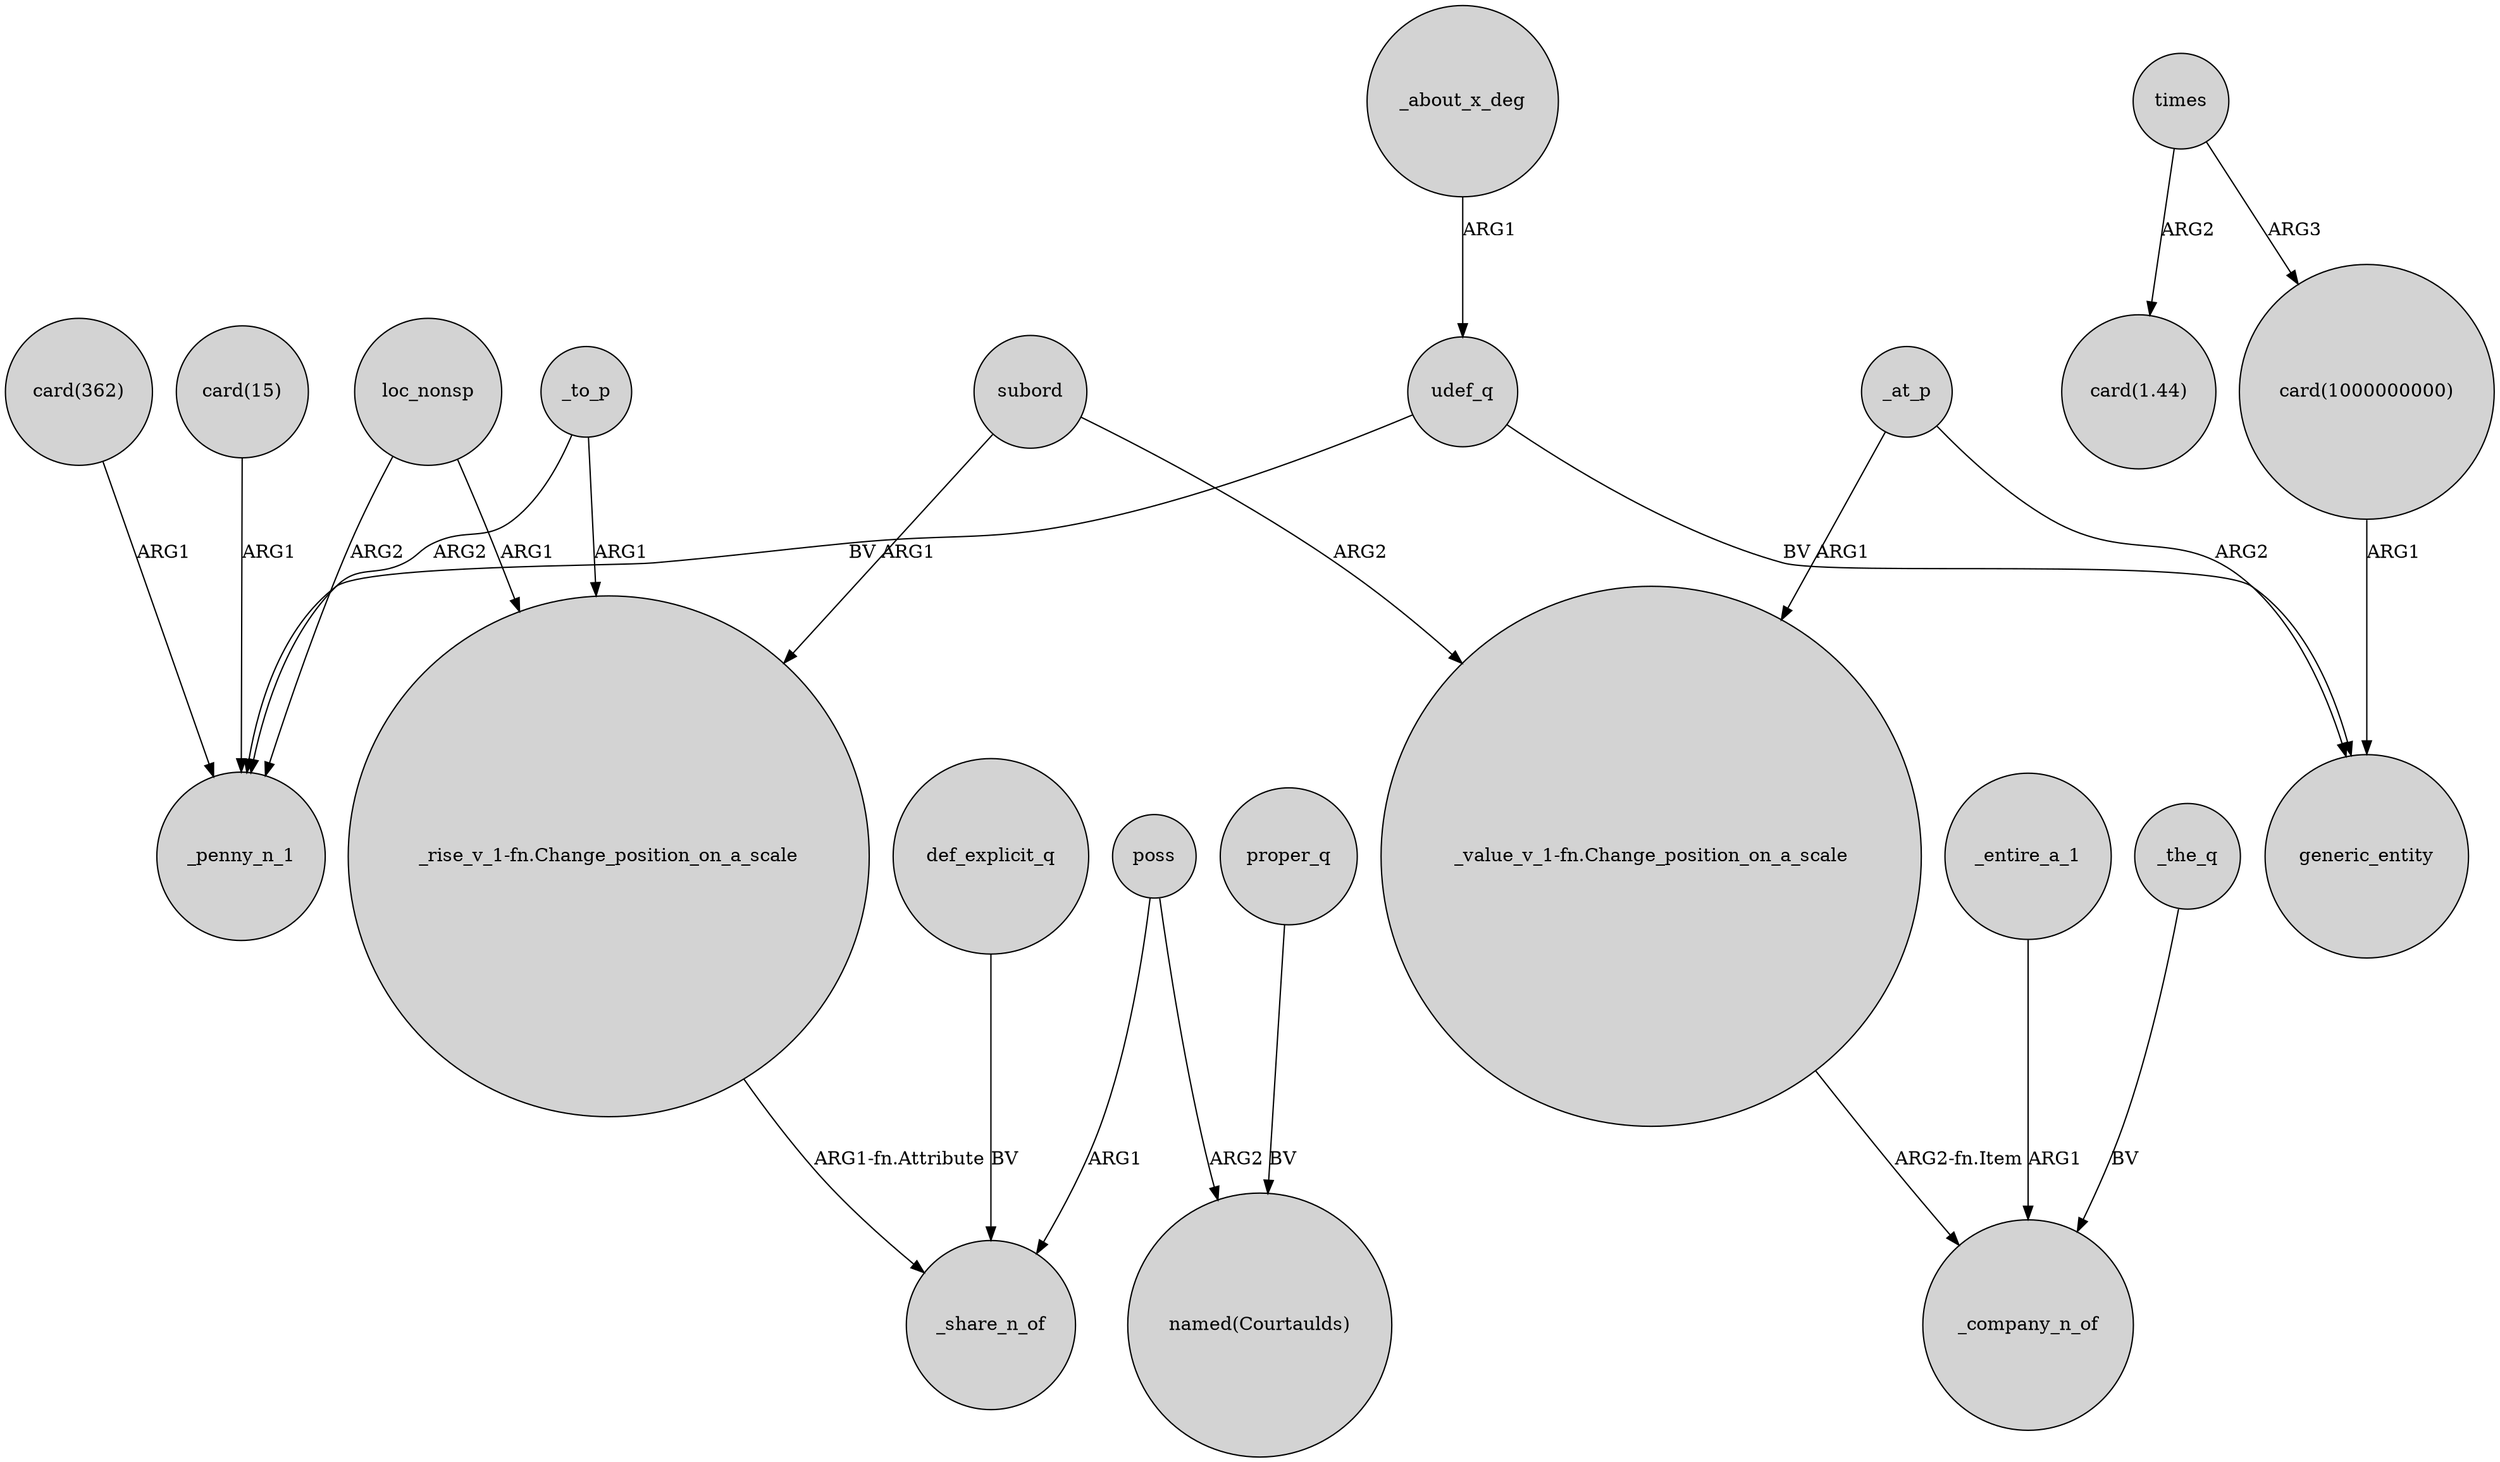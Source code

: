 digraph {
	node [shape=circle style=filled]
	"card(15)" -> _penny_n_1 [label=ARG1]
	_to_p -> "_rise_v_1-fn.Change_position_on_a_scale" [label=ARG1]
	loc_nonsp -> "_rise_v_1-fn.Change_position_on_a_scale" [label=ARG1]
	def_explicit_q -> _share_n_of [label=BV]
	_to_p -> _penny_n_1 [label=ARG2]
	times -> "card(1000000000)" [label=ARG3]
	"_value_v_1-fn.Change_position_on_a_scale" -> _company_n_of [label="ARG2-fn.Item"]
	poss -> "named(Courtaulds)" [label=ARG2]
	udef_q -> generic_entity [label=BV]
	_about_x_deg -> udef_q [label=ARG1]
	loc_nonsp -> _penny_n_1 [label=ARG2]
	proper_q -> "named(Courtaulds)" [label=BV]
	times -> "card(1.44)" [label=ARG2]
	poss -> _share_n_of [label=ARG1]
	subord -> "_value_v_1-fn.Change_position_on_a_scale" [label=ARG2]
	_at_p -> "_value_v_1-fn.Change_position_on_a_scale" [label=ARG1]
	_entire_a_1 -> _company_n_of [label=ARG1]
	"card(362)" -> _penny_n_1 [label=ARG1]
	udef_q -> _penny_n_1 [label=BV]
	subord -> "_rise_v_1-fn.Change_position_on_a_scale" [label=ARG1]
	"card(1000000000)" -> generic_entity [label=ARG1]
	"_rise_v_1-fn.Change_position_on_a_scale" -> _share_n_of [label="ARG1-fn.Attribute"]
	_the_q -> _company_n_of [label=BV]
	_at_p -> generic_entity [label=ARG2]
}
